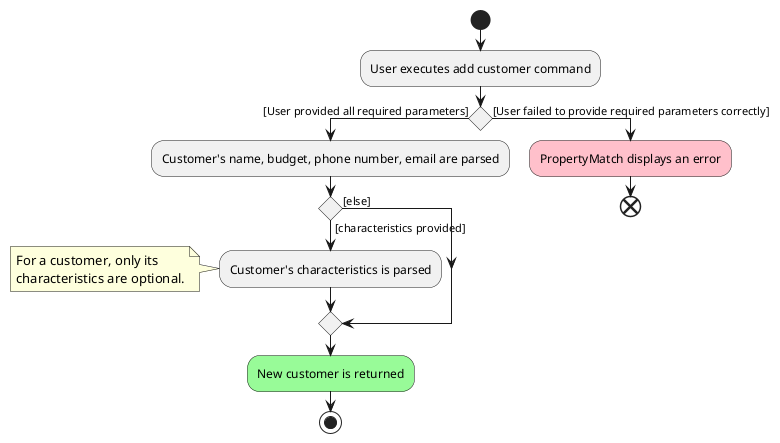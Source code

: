 @startuml
start
:User executes add customer command;

'Since the beta syntax does not support placing the condition outside the
'diamond we place it as the true branch instead.

if () then ([User provided all required parameters])
:Customer's name, budget, phone number, email are parsed;
if () then ([characteristics provided])
:Customer's characteristics is parsed;
note left
    For a customer, only its
    characteristics are optional.
end note
else([else])
endif
#palegreen:New customer is returned;
stop
else([User failed to provide required parameters correctly])
#pink:PropertyMatch displays an error;
end
@enduml
